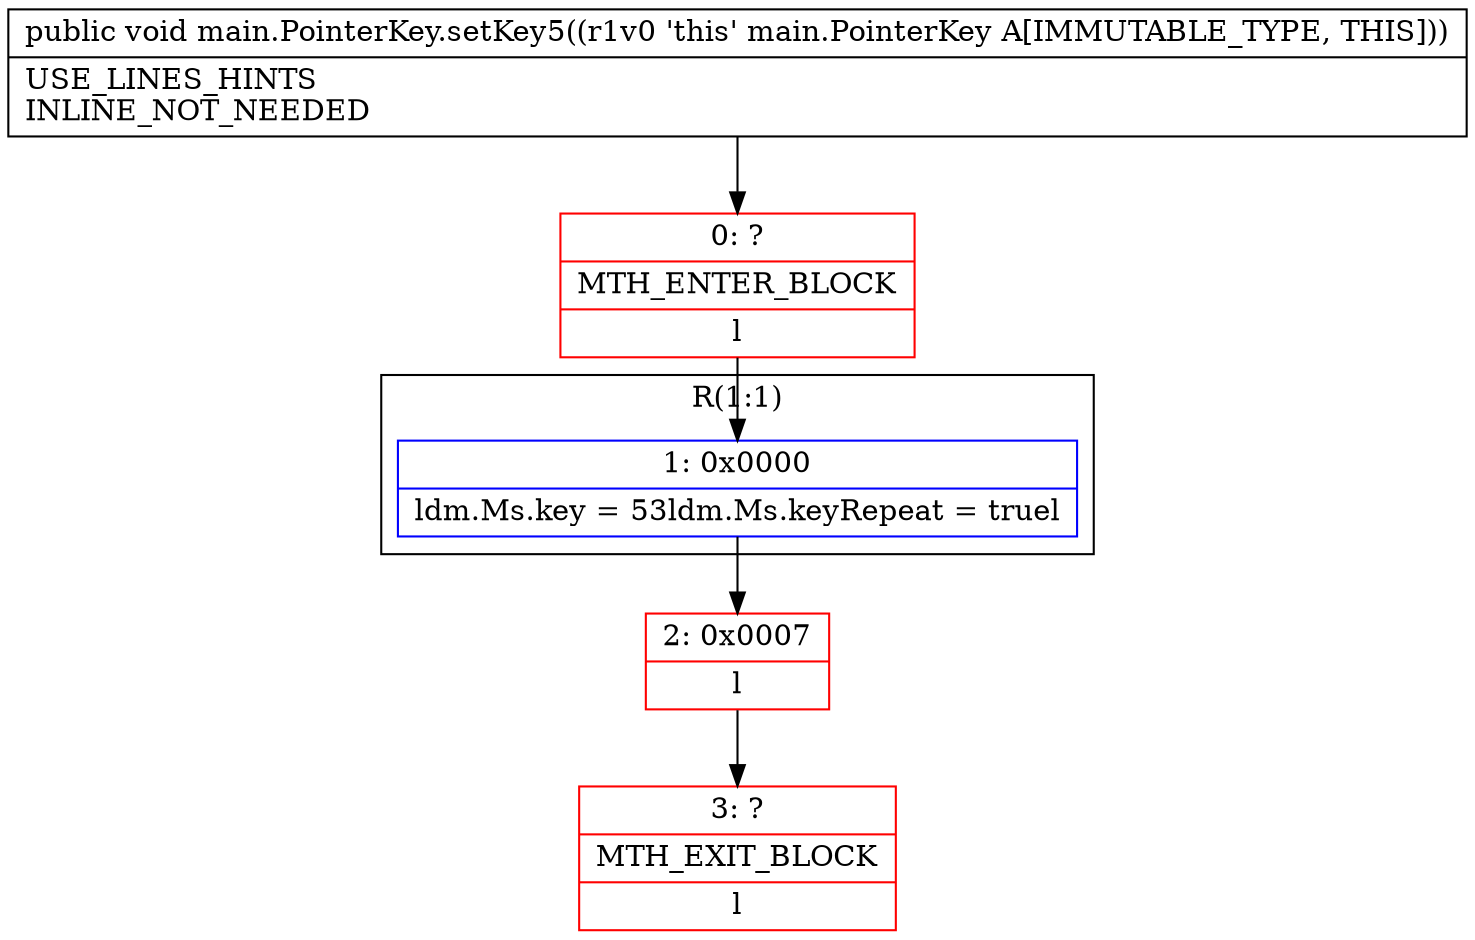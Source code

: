 digraph "CFG formain.PointerKey.setKey5()V" {
subgraph cluster_Region_1723900924 {
label = "R(1:1)";
node [shape=record,color=blue];
Node_1 [shape=record,label="{1\:\ 0x0000|ldm.Ms.key = 53ldm.Ms.keyRepeat = truel}"];
}
Node_0 [shape=record,color=red,label="{0\:\ ?|MTH_ENTER_BLOCK\l|l}"];
Node_2 [shape=record,color=red,label="{2\:\ 0x0007|l}"];
Node_3 [shape=record,color=red,label="{3\:\ ?|MTH_EXIT_BLOCK\l|l}"];
MethodNode[shape=record,label="{public void main.PointerKey.setKey5((r1v0 'this' main.PointerKey A[IMMUTABLE_TYPE, THIS]))  | USE_LINES_HINTS\lINLINE_NOT_NEEDED\l}"];
MethodNode -> Node_0;
Node_1 -> Node_2;
Node_0 -> Node_1;
Node_2 -> Node_3;
}

